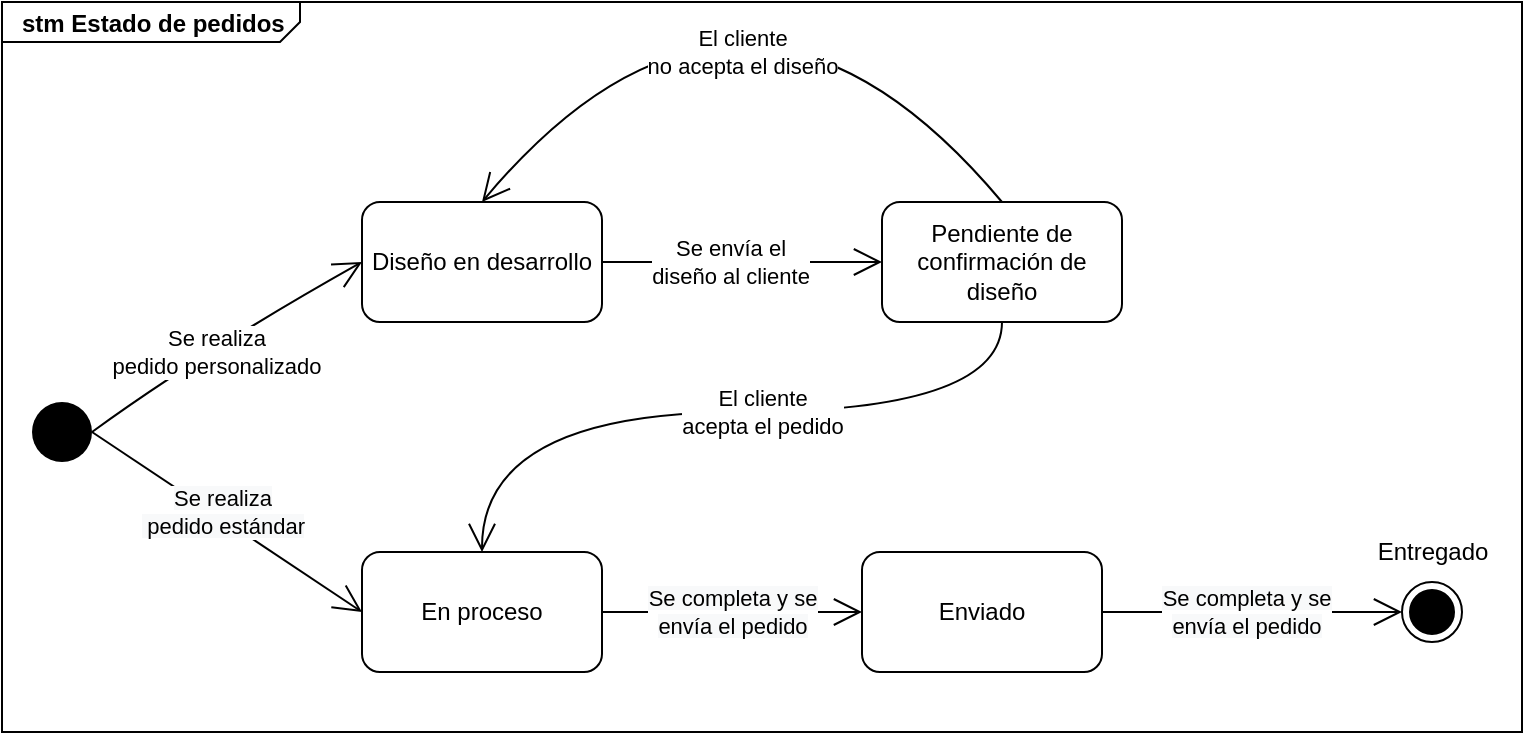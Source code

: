 <mxfile version="14.0.1" type="device"><diagram id="sHz7kgR8AXbYb_9sE0y2" name="Page-1"><mxGraphModel dx="1422" dy="743" grid="1" gridSize="10" guides="1" tooltips="1" connect="1" arrows="1" fold="1" page="1" pageScale="1" pageWidth="827" pageHeight="1169" background="none" math="0" shadow="0"><root><mxCell id="0"/><mxCell id="1" parent="0"/><mxCell id="QUBDQAi2AVKVMTOCkYts-1" value="&lt;p style=&quot;margin: 0px ; margin-top: 4px ; margin-left: 10px ; text-align: left&quot;&gt;&lt;b&gt;stm Estado de pedidos&lt;/b&gt;&lt;/p&gt;" style="html=1;shape=mxgraph.sysml.package;xSize=90;align=left;spacingLeft=10;overflow=fill;strokeWidth=1;recursiveResize=0;labelX=149;" parent="1" vertex="1"><mxGeometry x="40" y="145" width="760" height="365" as="geometry"/></mxCell><mxCell id="QUBDQAi2AVKVMTOCkYts-7" value="" style="ellipse;fillColor=#000000;strokeColor=none;" parent="1" vertex="1"><mxGeometry x="55" y="345" width="30" height="30" as="geometry"/></mxCell><mxCell id="QUBDQAi2AVKVMTOCkYts-8" value="" style="endArrow=open;endFill=1;endSize=12;html=1;exitX=1;exitY=0.5;exitDx=0;exitDy=0;entryX=0;entryY=0.5;entryDx=0;entryDy=0;curved=1;" parent="1" source="QUBDQAi2AVKVMTOCkYts-7" target="QUBDQAi2AVKVMTOCkYts-10" edge="1"><mxGeometry width="160" relative="1" as="geometry"><mxPoint x="320" y="410" as="sourcePoint"/><mxPoint x="170" y="320" as="targetPoint"/><Array as="points"><mxPoint x="140" y="320"/></Array></mxGeometry></mxCell><mxCell id="QUBDQAi2AVKVMTOCkYts-21" value="Se realiza&lt;br&gt;pedido personalizado" style="edgeLabel;html=1;align=center;verticalAlign=middle;resizable=0;points=[];" parent="QUBDQAi2AVKVMTOCkYts-8" vertex="1" connectable="0"><mxGeometry x="-0.08" y="-3" relative="1" as="geometry"><mxPoint as="offset"/></mxGeometry></mxCell><mxCell id="QUBDQAi2AVKVMTOCkYts-10" value="Diseño en desarrollo" style="rounded=1;whiteSpace=wrap;html=1;" parent="1" vertex="1"><mxGeometry x="220" y="245" width="120" height="60" as="geometry"/></mxCell><mxCell id="QUBDQAi2AVKVMTOCkYts-11" value="En proceso" style="rounded=1;whiteSpace=wrap;html=1;" parent="1" vertex="1"><mxGeometry x="220" y="420" width="120" height="60" as="geometry"/></mxCell><mxCell id="QUBDQAi2AVKVMTOCkYts-12" value="Enviado" style="rounded=1;whiteSpace=wrap;html=1;" parent="1" vertex="1"><mxGeometry x="470" y="420" width="120" height="60" as="geometry"/></mxCell><mxCell id="QUBDQAi2AVKVMTOCkYts-14" value="Pendiente de confirmación de diseño" style="rounded=1;whiteSpace=wrap;html=1;" parent="1" vertex="1"><mxGeometry x="480" y="245" width="120" height="60" as="geometry"/></mxCell><mxCell id="QUBDQAi2AVKVMTOCkYts-15" value="" style="endArrow=open;endFill=1;endSize=12;html=1;exitX=1;exitY=0.5;exitDx=0;exitDy=0;entryX=0;entryY=0.5;entryDx=0;entryDy=0;" parent="1" source="QUBDQAi2AVKVMTOCkYts-7" target="QUBDQAi2AVKVMTOCkYts-11" edge="1"><mxGeometry width="160" relative="1" as="geometry"><mxPoint x="100" y="330" as="sourcePoint"/><mxPoint x="250" y="300" as="targetPoint"/></mxGeometry></mxCell><mxCell id="QUBDQAi2AVKVMTOCkYts-22" value="&lt;span style=&quot;background-color: rgb(248 , 249 , 250)&quot;&gt;Se realiza&lt;/span&gt;&lt;br style=&quot;background-color: rgb(248 , 249 , 250)&quot;&gt;&lt;span style=&quot;background-color: rgb(248 , 249 , 250)&quot;&gt;&amp;nbsp;pedido estándar&lt;/span&gt;" style="edgeLabel;html=1;align=center;verticalAlign=middle;resizable=0;points=[];" parent="QUBDQAi2AVKVMTOCkYts-15" vertex="1" connectable="0"><mxGeometry x="-0.231" relative="1" as="geometry"><mxPoint x="13.08" y="5.39" as="offset"/></mxGeometry></mxCell><mxCell id="QUBDQAi2AVKVMTOCkYts-18" value="" style="endArrow=open;endFill=1;endSize=12;html=1;exitX=1;exitY=0.5;exitDx=0;exitDy=0;entryX=0;entryY=0.5;entryDx=0;entryDy=0;" parent="1" source="QUBDQAi2AVKVMTOCkYts-10" target="QUBDQAi2AVKVMTOCkYts-14" edge="1"><mxGeometry width="160" relative="1" as="geometry"><mxPoint x="100" y="330" as="sourcePoint"/><mxPoint x="220" y="410" as="targetPoint"/></mxGeometry></mxCell><mxCell id="QUBDQAi2AVKVMTOCkYts-20" value="Se envía el &lt;br&gt;diseño al cliente" style="edgeLabel;html=1;align=center;verticalAlign=middle;resizable=0;points=[];" parent="QUBDQAi2AVKVMTOCkYts-18" vertex="1" connectable="0"><mxGeometry x="-0.271" y="1" relative="1" as="geometry"><mxPoint x="13.14" y="1" as="offset"/></mxGeometry></mxCell><mxCell id="VwTpUFlDWvhdZ_oP7riN-1" value="" style="endArrow=open;endFill=1;endSize=12;html=1;exitX=0.5;exitY=0;exitDx=0;exitDy=0;entryX=0.5;entryY=0;entryDx=0;entryDy=0;curved=1;" parent="1" source="QUBDQAi2AVKVMTOCkYts-14" target="QUBDQAi2AVKVMTOCkYts-10" edge="1"><mxGeometry width="160" relative="1" as="geometry"><mxPoint x="370" y="180" as="sourcePoint"/><mxPoint x="510" y="180" as="targetPoint"/><Array as="points"><mxPoint x="410" y="90"/></Array></mxGeometry></mxCell><mxCell id="VwTpUFlDWvhdZ_oP7riN-2" value="El cliente&lt;br&gt;no acepta el diseño" style="edgeLabel;html=1;align=center;verticalAlign=middle;resizable=0;points=[];" parent="VwTpUFlDWvhdZ_oP7riN-1" vertex="1" connectable="0"><mxGeometry x="-0.271" y="1" relative="1" as="geometry"><mxPoint x="-34.49" y="37.32" as="offset"/></mxGeometry></mxCell><mxCell id="VwTpUFlDWvhdZ_oP7riN-3" value="" style="endArrow=open;endFill=1;endSize=12;html=1;exitX=0.5;exitY=1;exitDx=0;exitDy=0;entryX=0.5;entryY=0;entryDx=0;entryDy=0;curved=1;" parent="1" source="QUBDQAi2AVKVMTOCkYts-14" target="QUBDQAi2AVKVMTOCkYts-11" edge="1"><mxGeometry width="160" relative="1" as="geometry"><mxPoint x="580" y="400" as="sourcePoint"/><mxPoint x="320" y="400" as="targetPoint"/><Array as="points"><mxPoint x="540" y="350"/><mxPoint x="280" y="350"/></Array></mxGeometry></mxCell><mxCell id="VwTpUFlDWvhdZ_oP7riN-4" value="El cliente&lt;br&gt;acepta el pedido" style="edgeLabel;html=1;align=center;verticalAlign=middle;resizable=0;points=[];" parent="VwTpUFlDWvhdZ_oP7riN-3" vertex="1" connectable="0"><mxGeometry x="-0.271" y="1" relative="1" as="geometry"><mxPoint x="-28.43" y="-1" as="offset"/></mxGeometry></mxCell><mxCell id="VwTpUFlDWvhdZ_oP7riN-9" value="" style="endArrow=open;endFill=1;endSize=12;html=1;exitX=1;exitY=0.5;exitDx=0;exitDy=0;entryX=0;entryY=0.5;entryDx=0;entryDy=0;" parent="1" source="QUBDQAi2AVKVMTOCkYts-11" target="QUBDQAi2AVKVMTOCkYts-12" edge="1"><mxGeometry width="160" relative="1" as="geometry"><mxPoint x="345.0" y="450" as="sourcePoint"/><mxPoint x="480" y="540" as="targetPoint"/></mxGeometry></mxCell><mxCell id="VwTpUFlDWvhdZ_oP7riN-10" value="&lt;span style=&quot;background-color: rgb(248 , 249 , 250)&quot;&gt;Se completa y se &lt;br&gt;envía el pedido&lt;/span&gt;" style="edgeLabel;html=1;align=center;verticalAlign=middle;resizable=0;points=[];" parent="VwTpUFlDWvhdZ_oP7riN-9" vertex="1" connectable="0"><mxGeometry x="-0.231" relative="1" as="geometry"><mxPoint x="14.29" as="offset"/></mxGeometry></mxCell><mxCell id="VwTpUFlDWvhdZ_oP7riN-12" value="" style="endArrow=open;endFill=1;endSize=12;html=1;exitX=1;exitY=0.5;exitDx=0;exitDy=0;entryX=0;entryY=0.5;entryDx=0;entryDy=0;" parent="1" source="QUBDQAi2AVKVMTOCkYts-12" target="VwTpUFlDWvhdZ_oP7riN-14" edge="1"><mxGeometry width="160" relative="1" as="geometry"><mxPoint x="560" y="510" as="sourcePoint"/><mxPoint x="680" y="450" as="targetPoint"/></mxGeometry></mxCell><mxCell id="VwTpUFlDWvhdZ_oP7riN-13" value="&lt;span style=&quot;background-color: rgb(248 , 249 , 250)&quot;&gt;Se completa y se &lt;br&gt;envía el pedido&lt;/span&gt;" style="edgeLabel;html=1;align=center;verticalAlign=middle;resizable=0;points=[];" parent="VwTpUFlDWvhdZ_oP7riN-12" vertex="1" connectable="0"><mxGeometry x="-0.231" relative="1" as="geometry"><mxPoint x="14.29" as="offset"/></mxGeometry></mxCell><mxCell id="VwTpUFlDWvhdZ_oP7riN-14" value="" style="ellipse;html=1;shape=endState;fillColor=#000000;strokeColor=#000000;" parent="1" vertex="1"><mxGeometry x="740" y="435" width="30" height="30" as="geometry"/></mxCell><mxCell id="VwTpUFlDWvhdZ_oP7riN-17" value="Entregado" style="text;html=1;align=center;verticalAlign=middle;resizable=0;points=[];autosize=1;" parent="1" vertex="1"><mxGeometry x="720" y="410" width="70" height="20" as="geometry"/></mxCell></root></mxGraphModel></diagram></mxfile>